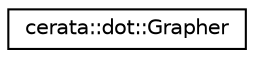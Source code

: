 digraph "Graphical Class Hierarchy"
{
 // LATEX_PDF_SIZE
  edge [fontname="Helvetica",fontsize="10",labelfontname="Helvetica",labelfontsize="10"];
  node [fontname="Helvetica",fontsize="10",shape=record];
  rankdir="LR";
  Node0 [label="cerata::dot::Grapher",height=0.2,width=0.4,color="black", fillcolor="white", style="filled",URL="$structcerata_1_1dot_1_1_grapher.html",tooltip="Dot graph output generator."];
}
